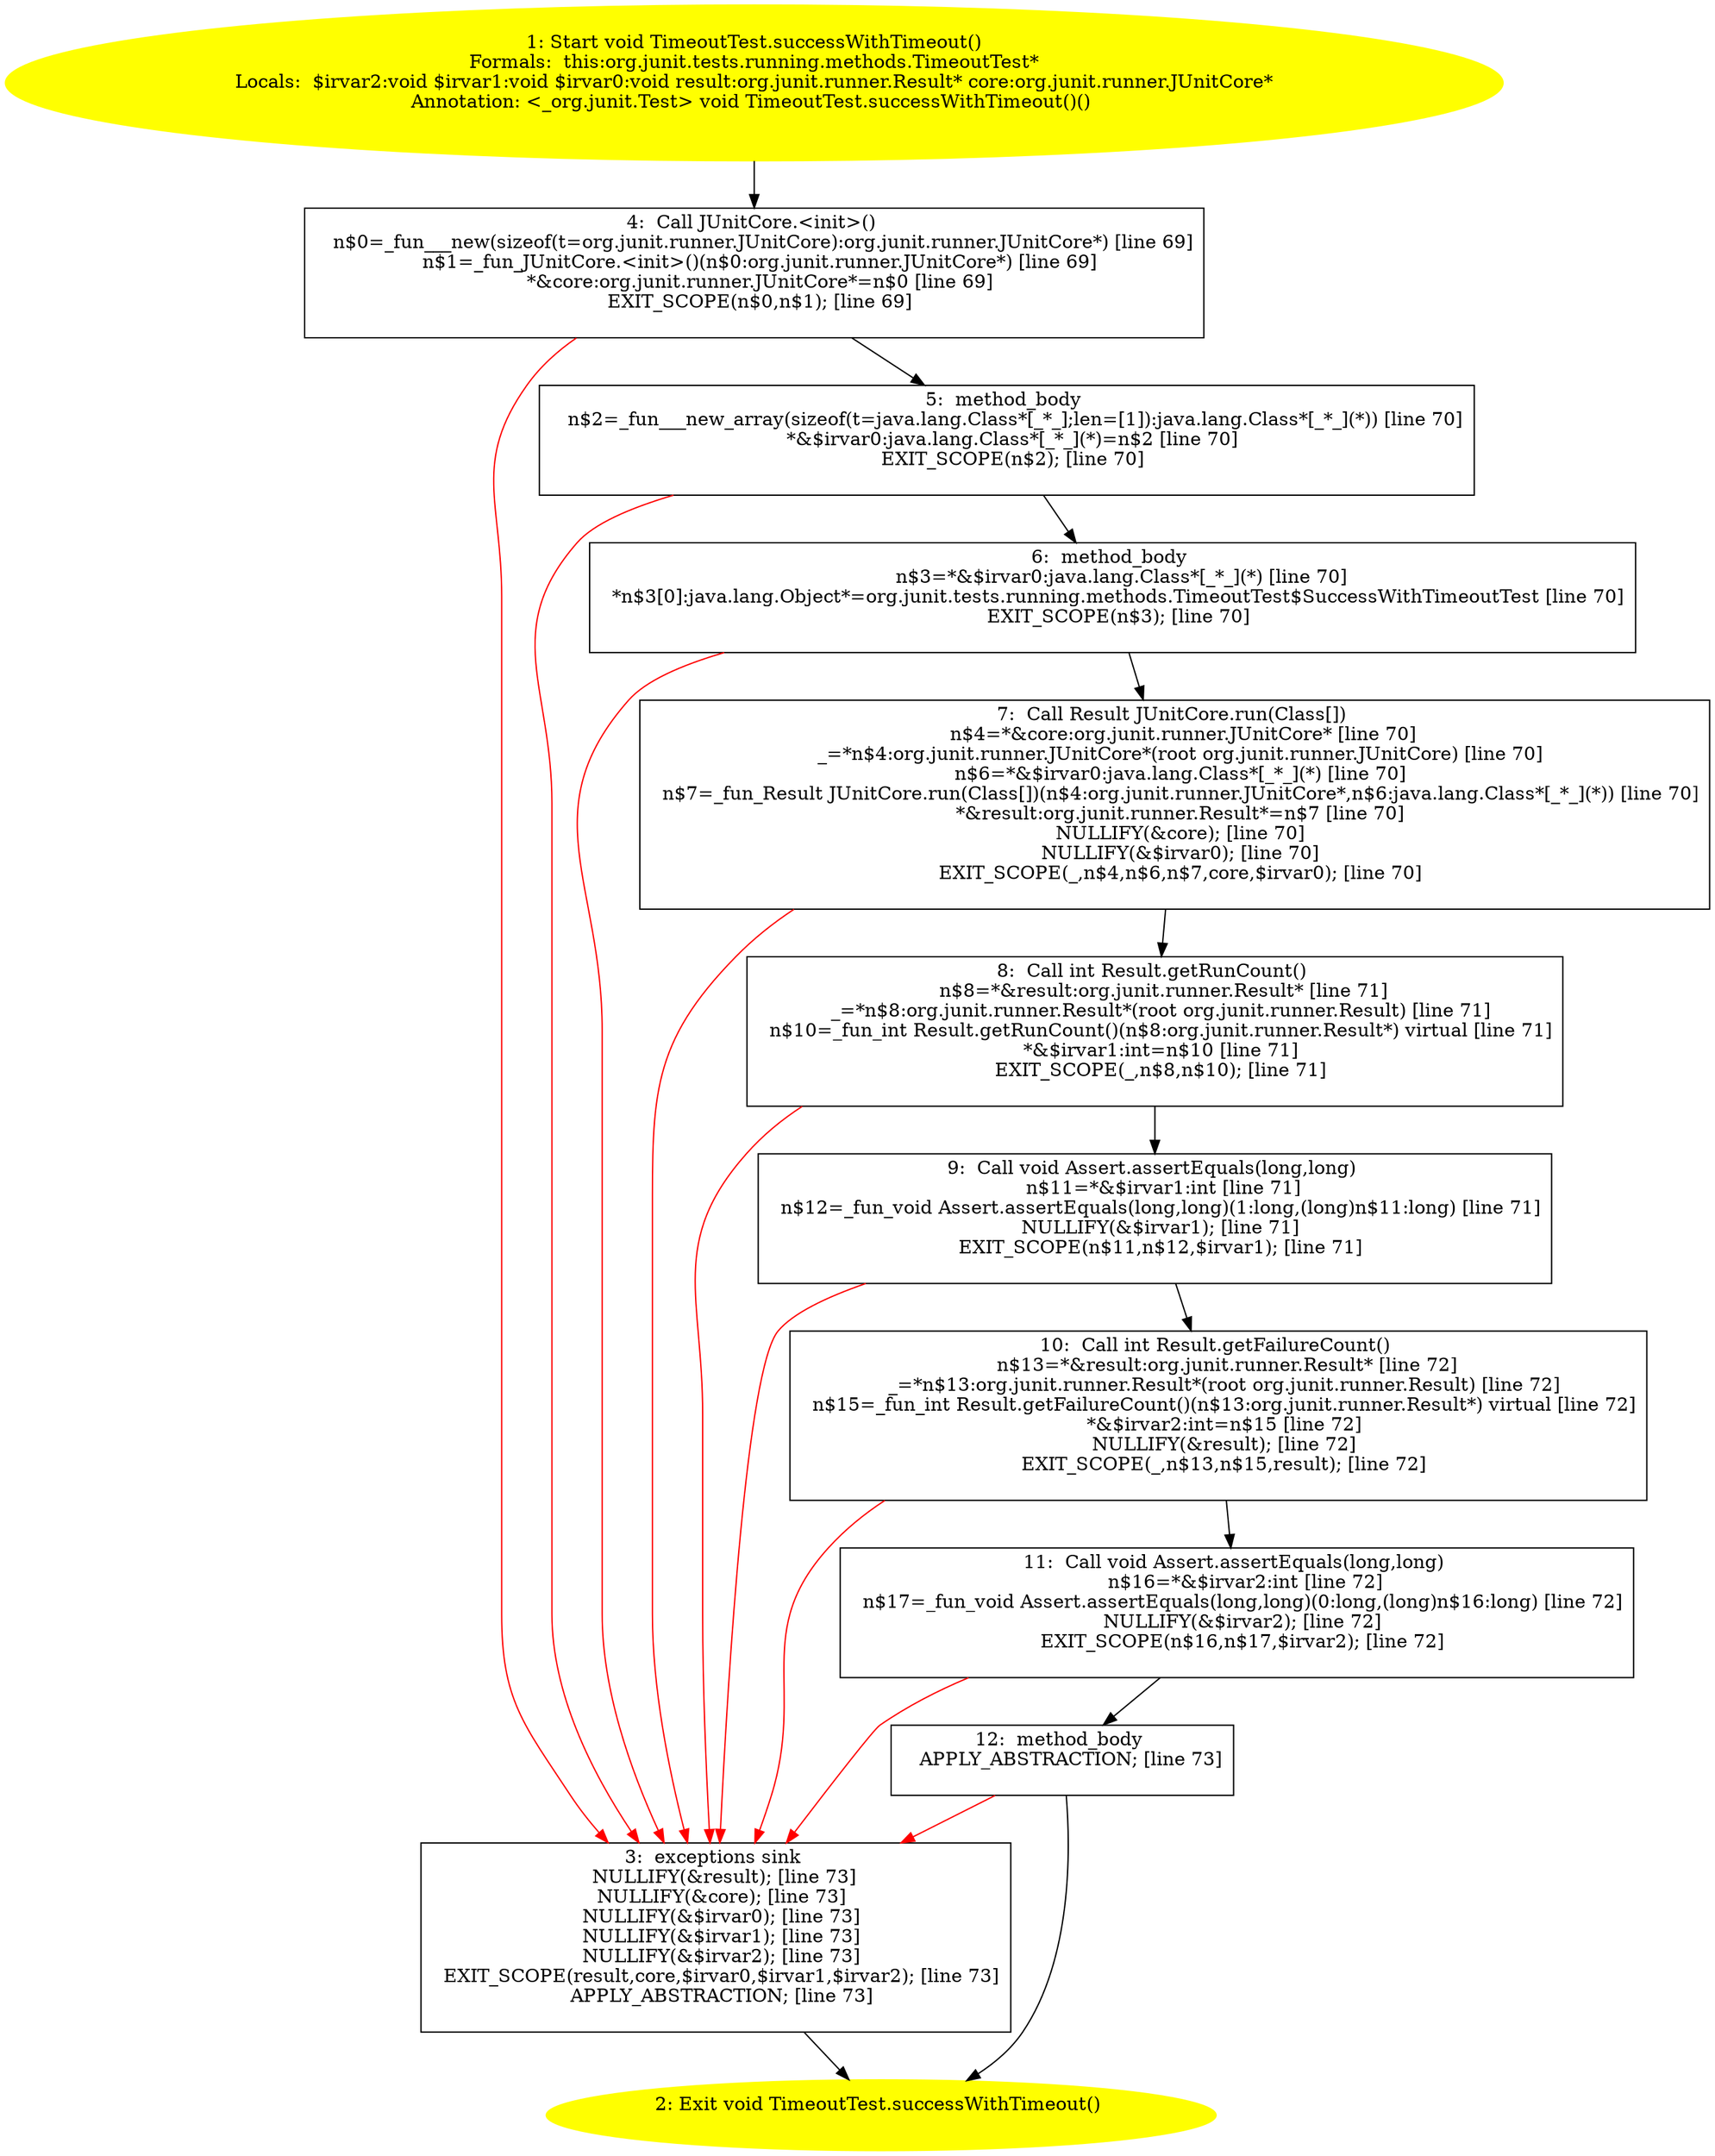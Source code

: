 /* @generated */
digraph cfg {
"org.junit.tests.running.methods.TimeoutTest.successWithTimeout():void.1426f564f5a26a49881451bccb41d677_1" [label="1: Start void TimeoutTest.successWithTimeout()\nFormals:  this:org.junit.tests.running.methods.TimeoutTest*\nLocals:  $irvar2:void $irvar1:void $irvar0:void result:org.junit.runner.Result* core:org.junit.runner.JUnitCore*\nAnnotation: <_org.junit.Test> void TimeoutTest.successWithTimeout()() \n  " color=yellow style=filled]
	

	 "org.junit.tests.running.methods.TimeoutTest.successWithTimeout():void.1426f564f5a26a49881451bccb41d677_1" -> "org.junit.tests.running.methods.TimeoutTest.successWithTimeout():void.1426f564f5a26a49881451bccb41d677_4" ;
"org.junit.tests.running.methods.TimeoutTest.successWithTimeout():void.1426f564f5a26a49881451bccb41d677_2" [label="2: Exit void TimeoutTest.successWithTimeout() \n  " color=yellow style=filled]
	

"org.junit.tests.running.methods.TimeoutTest.successWithTimeout():void.1426f564f5a26a49881451bccb41d677_3" [label="3:  exceptions sink \n   NULLIFY(&result); [line 73]\n  NULLIFY(&core); [line 73]\n  NULLIFY(&$irvar0); [line 73]\n  NULLIFY(&$irvar1); [line 73]\n  NULLIFY(&$irvar2); [line 73]\n  EXIT_SCOPE(result,core,$irvar0,$irvar1,$irvar2); [line 73]\n  APPLY_ABSTRACTION; [line 73]\n " shape="box"]
	

	 "org.junit.tests.running.methods.TimeoutTest.successWithTimeout():void.1426f564f5a26a49881451bccb41d677_3" -> "org.junit.tests.running.methods.TimeoutTest.successWithTimeout():void.1426f564f5a26a49881451bccb41d677_2" ;
"org.junit.tests.running.methods.TimeoutTest.successWithTimeout():void.1426f564f5a26a49881451bccb41d677_4" [label="4:  Call JUnitCore.<init>() \n   n$0=_fun___new(sizeof(t=org.junit.runner.JUnitCore):org.junit.runner.JUnitCore*) [line 69]\n  n$1=_fun_JUnitCore.<init>()(n$0:org.junit.runner.JUnitCore*) [line 69]\n  *&core:org.junit.runner.JUnitCore*=n$0 [line 69]\n  EXIT_SCOPE(n$0,n$1); [line 69]\n " shape="box"]
	

	 "org.junit.tests.running.methods.TimeoutTest.successWithTimeout():void.1426f564f5a26a49881451bccb41d677_4" -> "org.junit.tests.running.methods.TimeoutTest.successWithTimeout():void.1426f564f5a26a49881451bccb41d677_5" ;
	 "org.junit.tests.running.methods.TimeoutTest.successWithTimeout():void.1426f564f5a26a49881451bccb41d677_4" -> "org.junit.tests.running.methods.TimeoutTest.successWithTimeout():void.1426f564f5a26a49881451bccb41d677_3" [color="red" ];
"org.junit.tests.running.methods.TimeoutTest.successWithTimeout():void.1426f564f5a26a49881451bccb41d677_5" [label="5:  method_body \n   n$2=_fun___new_array(sizeof(t=java.lang.Class*[_*_];len=[1]):java.lang.Class*[_*_](*)) [line 70]\n  *&$irvar0:java.lang.Class*[_*_](*)=n$2 [line 70]\n  EXIT_SCOPE(n$2); [line 70]\n " shape="box"]
	

	 "org.junit.tests.running.methods.TimeoutTest.successWithTimeout():void.1426f564f5a26a49881451bccb41d677_5" -> "org.junit.tests.running.methods.TimeoutTest.successWithTimeout():void.1426f564f5a26a49881451bccb41d677_6" ;
	 "org.junit.tests.running.methods.TimeoutTest.successWithTimeout():void.1426f564f5a26a49881451bccb41d677_5" -> "org.junit.tests.running.methods.TimeoutTest.successWithTimeout():void.1426f564f5a26a49881451bccb41d677_3" [color="red" ];
"org.junit.tests.running.methods.TimeoutTest.successWithTimeout():void.1426f564f5a26a49881451bccb41d677_6" [label="6:  method_body \n   n$3=*&$irvar0:java.lang.Class*[_*_](*) [line 70]\n  *n$3[0]:java.lang.Object*=org.junit.tests.running.methods.TimeoutTest$SuccessWithTimeoutTest [line 70]\n  EXIT_SCOPE(n$3); [line 70]\n " shape="box"]
	

	 "org.junit.tests.running.methods.TimeoutTest.successWithTimeout():void.1426f564f5a26a49881451bccb41d677_6" -> "org.junit.tests.running.methods.TimeoutTest.successWithTimeout():void.1426f564f5a26a49881451bccb41d677_7" ;
	 "org.junit.tests.running.methods.TimeoutTest.successWithTimeout():void.1426f564f5a26a49881451bccb41d677_6" -> "org.junit.tests.running.methods.TimeoutTest.successWithTimeout():void.1426f564f5a26a49881451bccb41d677_3" [color="red" ];
"org.junit.tests.running.methods.TimeoutTest.successWithTimeout():void.1426f564f5a26a49881451bccb41d677_7" [label="7:  Call Result JUnitCore.run(Class[]) \n   n$4=*&core:org.junit.runner.JUnitCore* [line 70]\n  _=*n$4:org.junit.runner.JUnitCore*(root org.junit.runner.JUnitCore) [line 70]\n  n$6=*&$irvar0:java.lang.Class*[_*_](*) [line 70]\n  n$7=_fun_Result JUnitCore.run(Class[])(n$4:org.junit.runner.JUnitCore*,n$6:java.lang.Class*[_*_](*)) [line 70]\n  *&result:org.junit.runner.Result*=n$7 [line 70]\n  NULLIFY(&core); [line 70]\n  NULLIFY(&$irvar0); [line 70]\n  EXIT_SCOPE(_,n$4,n$6,n$7,core,$irvar0); [line 70]\n " shape="box"]
	

	 "org.junit.tests.running.methods.TimeoutTest.successWithTimeout():void.1426f564f5a26a49881451bccb41d677_7" -> "org.junit.tests.running.methods.TimeoutTest.successWithTimeout():void.1426f564f5a26a49881451bccb41d677_8" ;
	 "org.junit.tests.running.methods.TimeoutTest.successWithTimeout():void.1426f564f5a26a49881451bccb41d677_7" -> "org.junit.tests.running.methods.TimeoutTest.successWithTimeout():void.1426f564f5a26a49881451bccb41d677_3" [color="red" ];
"org.junit.tests.running.methods.TimeoutTest.successWithTimeout():void.1426f564f5a26a49881451bccb41d677_8" [label="8:  Call int Result.getRunCount() \n   n$8=*&result:org.junit.runner.Result* [line 71]\n  _=*n$8:org.junit.runner.Result*(root org.junit.runner.Result) [line 71]\n  n$10=_fun_int Result.getRunCount()(n$8:org.junit.runner.Result*) virtual [line 71]\n  *&$irvar1:int=n$10 [line 71]\n  EXIT_SCOPE(_,n$8,n$10); [line 71]\n " shape="box"]
	

	 "org.junit.tests.running.methods.TimeoutTest.successWithTimeout():void.1426f564f5a26a49881451bccb41d677_8" -> "org.junit.tests.running.methods.TimeoutTest.successWithTimeout():void.1426f564f5a26a49881451bccb41d677_9" ;
	 "org.junit.tests.running.methods.TimeoutTest.successWithTimeout():void.1426f564f5a26a49881451bccb41d677_8" -> "org.junit.tests.running.methods.TimeoutTest.successWithTimeout():void.1426f564f5a26a49881451bccb41d677_3" [color="red" ];
"org.junit.tests.running.methods.TimeoutTest.successWithTimeout():void.1426f564f5a26a49881451bccb41d677_9" [label="9:  Call void Assert.assertEquals(long,long) \n   n$11=*&$irvar1:int [line 71]\n  n$12=_fun_void Assert.assertEquals(long,long)(1:long,(long)n$11:long) [line 71]\n  NULLIFY(&$irvar1); [line 71]\n  EXIT_SCOPE(n$11,n$12,$irvar1); [line 71]\n " shape="box"]
	

	 "org.junit.tests.running.methods.TimeoutTest.successWithTimeout():void.1426f564f5a26a49881451bccb41d677_9" -> "org.junit.tests.running.methods.TimeoutTest.successWithTimeout():void.1426f564f5a26a49881451bccb41d677_10" ;
	 "org.junit.tests.running.methods.TimeoutTest.successWithTimeout():void.1426f564f5a26a49881451bccb41d677_9" -> "org.junit.tests.running.methods.TimeoutTest.successWithTimeout():void.1426f564f5a26a49881451bccb41d677_3" [color="red" ];
"org.junit.tests.running.methods.TimeoutTest.successWithTimeout():void.1426f564f5a26a49881451bccb41d677_10" [label="10:  Call int Result.getFailureCount() \n   n$13=*&result:org.junit.runner.Result* [line 72]\n  _=*n$13:org.junit.runner.Result*(root org.junit.runner.Result) [line 72]\n  n$15=_fun_int Result.getFailureCount()(n$13:org.junit.runner.Result*) virtual [line 72]\n  *&$irvar2:int=n$15 [line 72]\n  NULLIFY(&result); [line 72]\n  EXIT_SCOPE(_,n$13,n$15,result); [line 72]\n " shape="box"]
	

	 "org.junit.tests.running.methods.TimeoutTest.successWithTimeout():void.1426f564f5a26a49881451bccb41d677_10" -> "org.junit.tests.running.methods.TimeoutTest.successWithTimeout():void.1426f564f5a26a49881451bccb41d677_11" ;
	 "org.junit.tests.running.methods.TimeoutTest.successWithTimeout():void.1426f564f5a26a49881451bccb41d677_10" -> "org.junit.tests.running.methods.TimeoutTest.successWithTimeout():void.1426f564f5a26a49881451bccb41d677_3" [color="red" ];
"org.junit.tests.running.methods.TimeoutTest.successWithTimeout():void.1426f564f5a26a49881451bccb41d677_11" [label="11:  Call void Assert.assertEquals(long,long) \n   n$16=*&$irvar2:int [line 72]\n  n$17=_fun_void Assert.assertEquals(long,long)(0:long,(long)n$16:long) [line 72]\n  NULLIFY(&$irvar2); [line 72]\n  EXIT_SCOPE(n$16,n$17,$irvar2); [line 72]\n " shape="box"]
	

	 "org.junit.tests.running.methods.TimeoutTest.successWithTimeout():void.1426f564f5a26a49881451bccb41d677_11" -> "org.junit.tests.running.methods.TimeoutTest.successWithTimeout():void.1426f564f5a26a49881451bccb41d677_12" ;
	 "org.junit.tests.running.methods.TimeoutTest.successWithTimeout():void.1426f564f5a26a49881451bccb41d677_11" -> "org.junit.tests.running.methods.TimeoutTest.successWithTimeout():void.1426f564f5a26a49881451bccb41d677_3" [color="red" ];
"org.junit.tests.running.methods.TimeoutTest.successWithTimeout():void.1426f564f5a26a49881451bccb41d677_12" [label="12:  method_body \n   APPLY_ABSTRACTION; [line 73]\n " shape="box"]
	

	 "org.junit.tests.running.methods.TimeoutTest.successWithTimeout():void.1426f564f5a26a49881451bccb41d677_12" -> "org.junit.tests.running.methods.TimeoutTest.successWithTimeout():void.1426f564f5a26a49881451bccb41d677_2" ;
	 "org.junit.tests.running.methods.TimeoutTest.successWithTimeout():void.1426f564f5a26a49881451bccb41d677_12" -> "org.junit.tests.running.methods.TimeoutTest.successWithTimeout():void.1426f564f5a26a49881451bccb41d677_3" [color="red" ];
}
